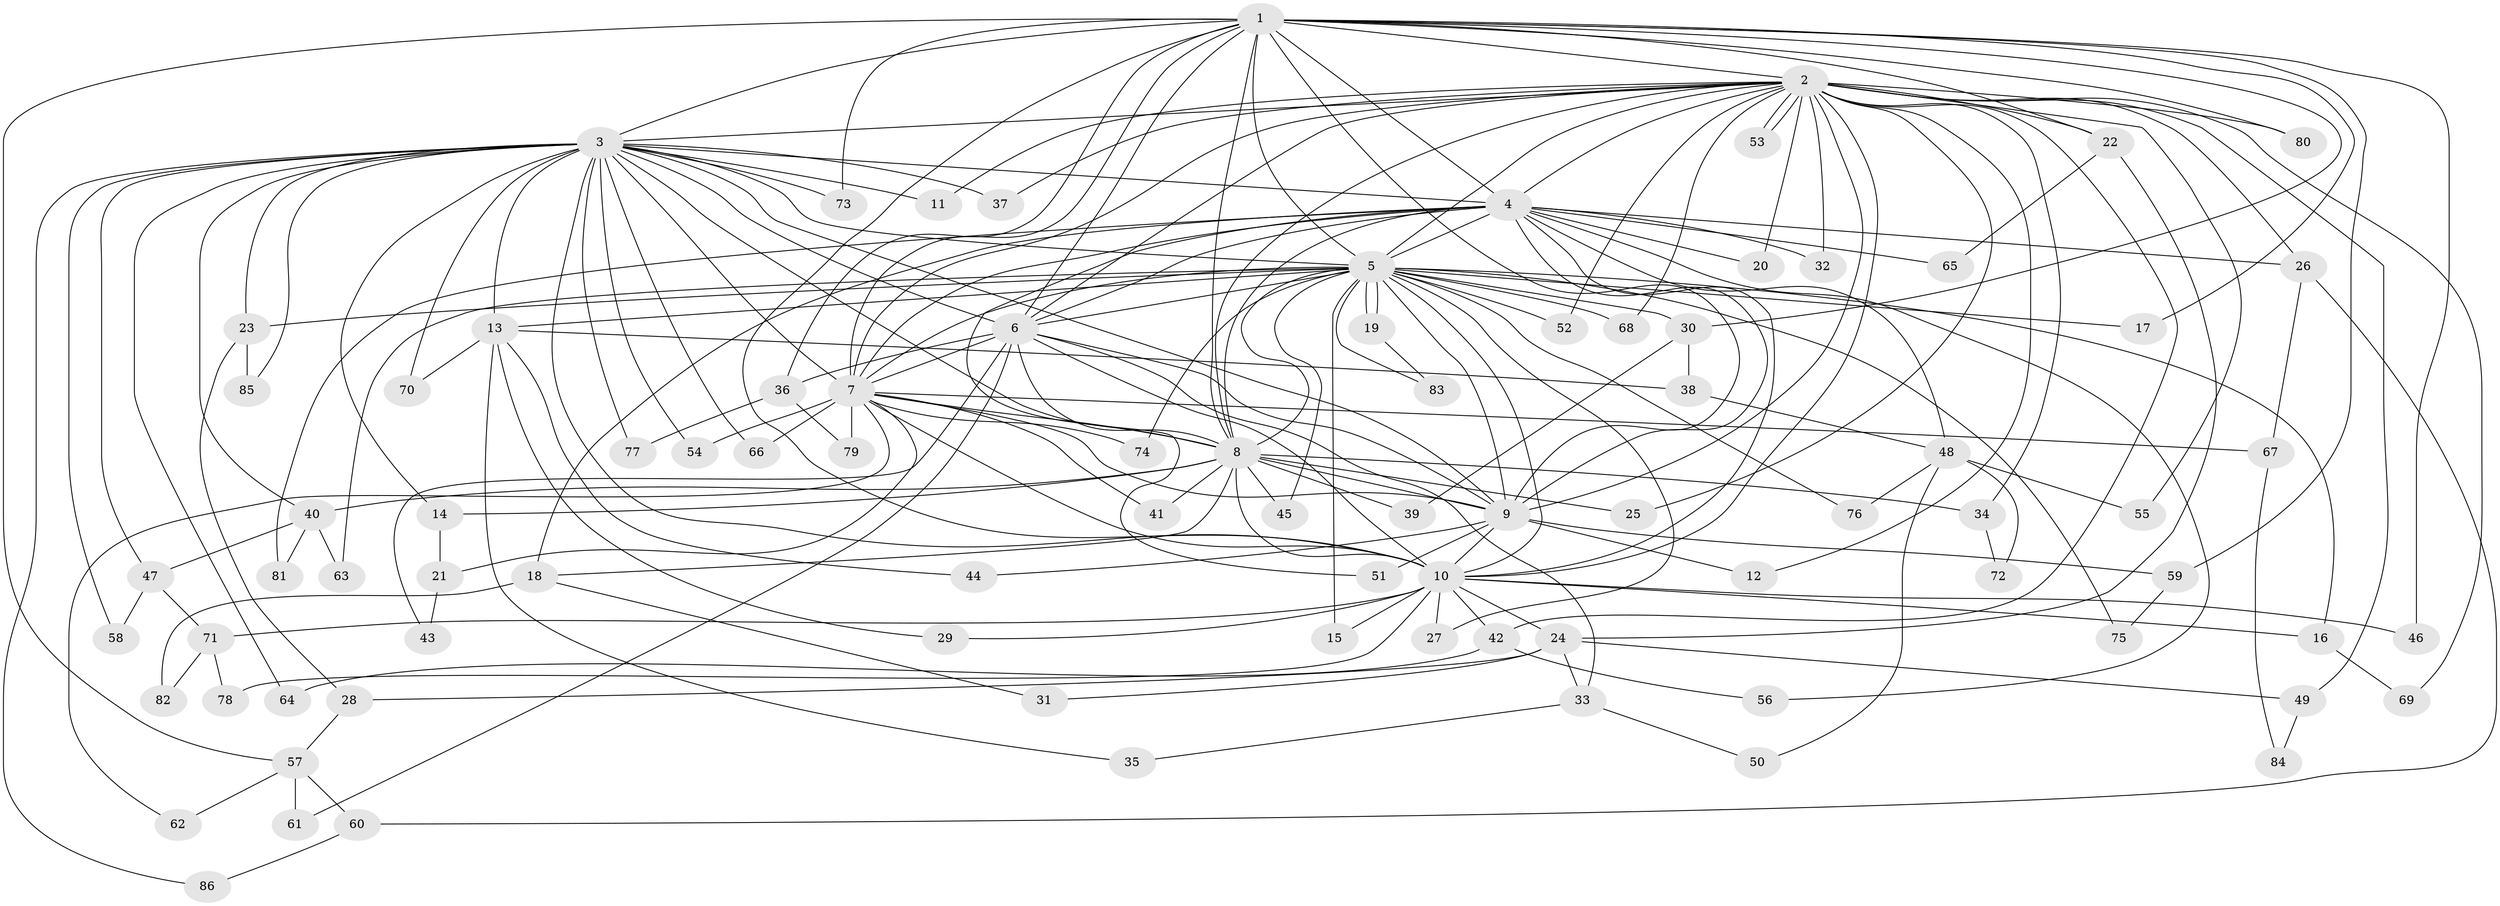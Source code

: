 // coarse degree distribution, {15: 0.046875, 29: 0.015625, 20: 0.015625, 22: 0.015625, 14: 0.03125, 2: 0.546875, 7: 0.015625, 4: 0.109375, 3: 0.09375, 8: 0.015625, 1: 0.015625, 5: 0.03125, 6: 0.046875}
// Generated by graph-tools (version 1.1) at 2025/51/02/27/25 19:51:48]
// undirected, 86 vertices, 197 edges
graph export_dot {
graph [start="1"]
  node [color=gray90,style=filled];
  1;
  2;
  3;
  4;
  5;
  6;
  7;
  8;
  9;
  10;
  11;
  12;
  13;
  14;
  15;
  16;
  17;
  18;
  19;
  20;
  21;
  22;
  23;
  24;
  25;
  26;
  27;
  28;
  29;
  30;
  31;
  32;
  33;
  34;
  35;
  36;
  37;
  38;
  39;
  40;
  41;
  42;
  43;
  44;
  45;
  46;
  47;
  48;
  49;
  50;
  51;
  52;
  53;
  54;
  55;
  56;
  57;
  58;
  59;
  60;
  61;
  62;
  63;
  64;
  65;
  66;
  67;
  68;
  69;
  70;
  71;
  72;
  73;
  74;
  75;
  76;
  77;
  78;
  79;
  80;
  81;
  82;
  83;
  84;
  85;
  86;
  1 -- 2;
  1 -- 3;
  1 -- 4;
  1 -- 5;
  1 -- 6;
  1 -- 7;
  1 -- 8;
  1 -- 9;
  1 -- 10;
  1 -- 17;
  1 -- 22;
  1 -- 30;
  1 -- 36;
  1 -- 46;
  1 -- 57;
  1 -- 59;
  1 -- 73;
  1 -- 80;
  2 -- 3;
  2 -- 4;
  2 -- 5;
  2 -- 6;
  2 -- 7;
  2 -- 8;
  2 -- 9;
  2 -- 10;
  2 -- 11;
  2 -- 12;
  2 -- 20;
  2 -- 22;
  2 -- 25;
  2 -- 26;
  2 -- 32;
  2 -- 34;
  2 -- 37;
  2 -- 42;
  2 -- 49;
  2 -- 52;
  2 -- 53;
  2 -- 53;
  2 -- 55;
  2 -- 68;
  2 -- 69;
  2 -- 80;
  3 -- 4;
  3 -- 5;
  3 -- 6;
  3 -- 7;
  3 -- 8;
  3 -- 9;
  3 -- 10;
  3 -- 11;
  3 -- 13;
  3 -- 14;
  3 -- 23;
  3 -- 37;
  3 -- 40;
  3 -- 47;
  3 -- 54;
  3 -- 58;
  3 -- 64;
  3 -- 66;
  3 -- 70;
  3 -- 73;
  3 -- 77;
  3 -- 85;
  3 -- 86;
  4 -- 5;
  4 -- 6;
  4 -- 7;
  4 -- 8;
  4 -- 9;
  4 -- 10;
  4 -- 18;
  4 -- 20;
  4 -- 26;
  4 -- 32;
  4 -- 48;
  4 -- 51;
  4 -- 56;
  4 -- 65;
  4 -- 81;
  5 -- 6;
  5 -- 7;
  5 -- 8;
  5 -- 9;
  5 -- 10;
  5 -- 13;
  5 -- 15;
  5 -- 16;
  5 -- 17;
  5 -- 19;
  5 -- 19;
  5 -- 23;
  5 -- 27;
  5 -- 30;
  5 -- 45;
  5 -- 52;
  5 -- 63;
  5 -- 68;
  5 -- 74;
  5 -- 75;
  5 -- 76;
  5 -- 83;
  6 -- 7;
  6 -- 8;
  6 -- 9;
  6 -- 10;
  6 -- 33;
  6 -- 36;
  6 -- 43;
  6 -- 61;
  7 -- 8;
  7 -- 9;
  7 -- 10;
  7 -- 21;
  7 -- 41;
  7 -- 54;
  7 -- 62;
  7 -- 66;
  7 -- 67;
  7 -- 74;
  7 -- 79;
  8 -- 9;
  8 -- 10;
  8 -- 14;
  8 -- 18;
  8 -- 25;
  8 -- 34;
  8 -- 39;
  8 -- 40;
  8 -- 41;
  8 -- 45;
  9 -- 10;
  9 -- 12;
  9 -- 44;
  9 -- 51;
  9 -- 59;
  10 -- 15;
  10 -- 16;
  10 -- 24;
  10 -- 27;
  10 -- 29;
  10 -- 42;
  10 -- 46;
  10 -- 71;
  10 -- 78;
  13 -- 29;
  13 -- 35;
  13 -- 38;
  13 -- 44;
  13 -- 70;
  14 -- 21;
  16 -- 69;
  18 -- 31;
  18 -- 82;
  19 -- 83;
  21 -- 43;
  22 -- 24;
  22 -- 65;
  23 -- 28;
  23 -- 85;
  24 -- 28;
  24 -- 31;
  24 -- 33;
  24 -- 49;
  26 -- 60;
  26 -- 67;
  28 -- 57;
  30 -- 38;
  30 -- 39;
  33 -- 35;
  33 -- 50;
  34 -- 72;
  36 -- 77;
  36 -- 79;
  38 -- 48;
  40 -- 47;
  40 -- 63;
  40 -- 81;
  42 -- 56;
  42 -- 64;
  47 -- 58;
  47 -- 71;
  48 -- 50;
  48 -- 55;
  48 -- 72;
  48 -- 76;
  49 -- 84;
  57 -- 60;
  57 -- 61;
  57 -- 62;
  59 -- 75;
  60 -- 86;
  67 -- 84;
  71 -- 78;
  71 -- 82;
}
